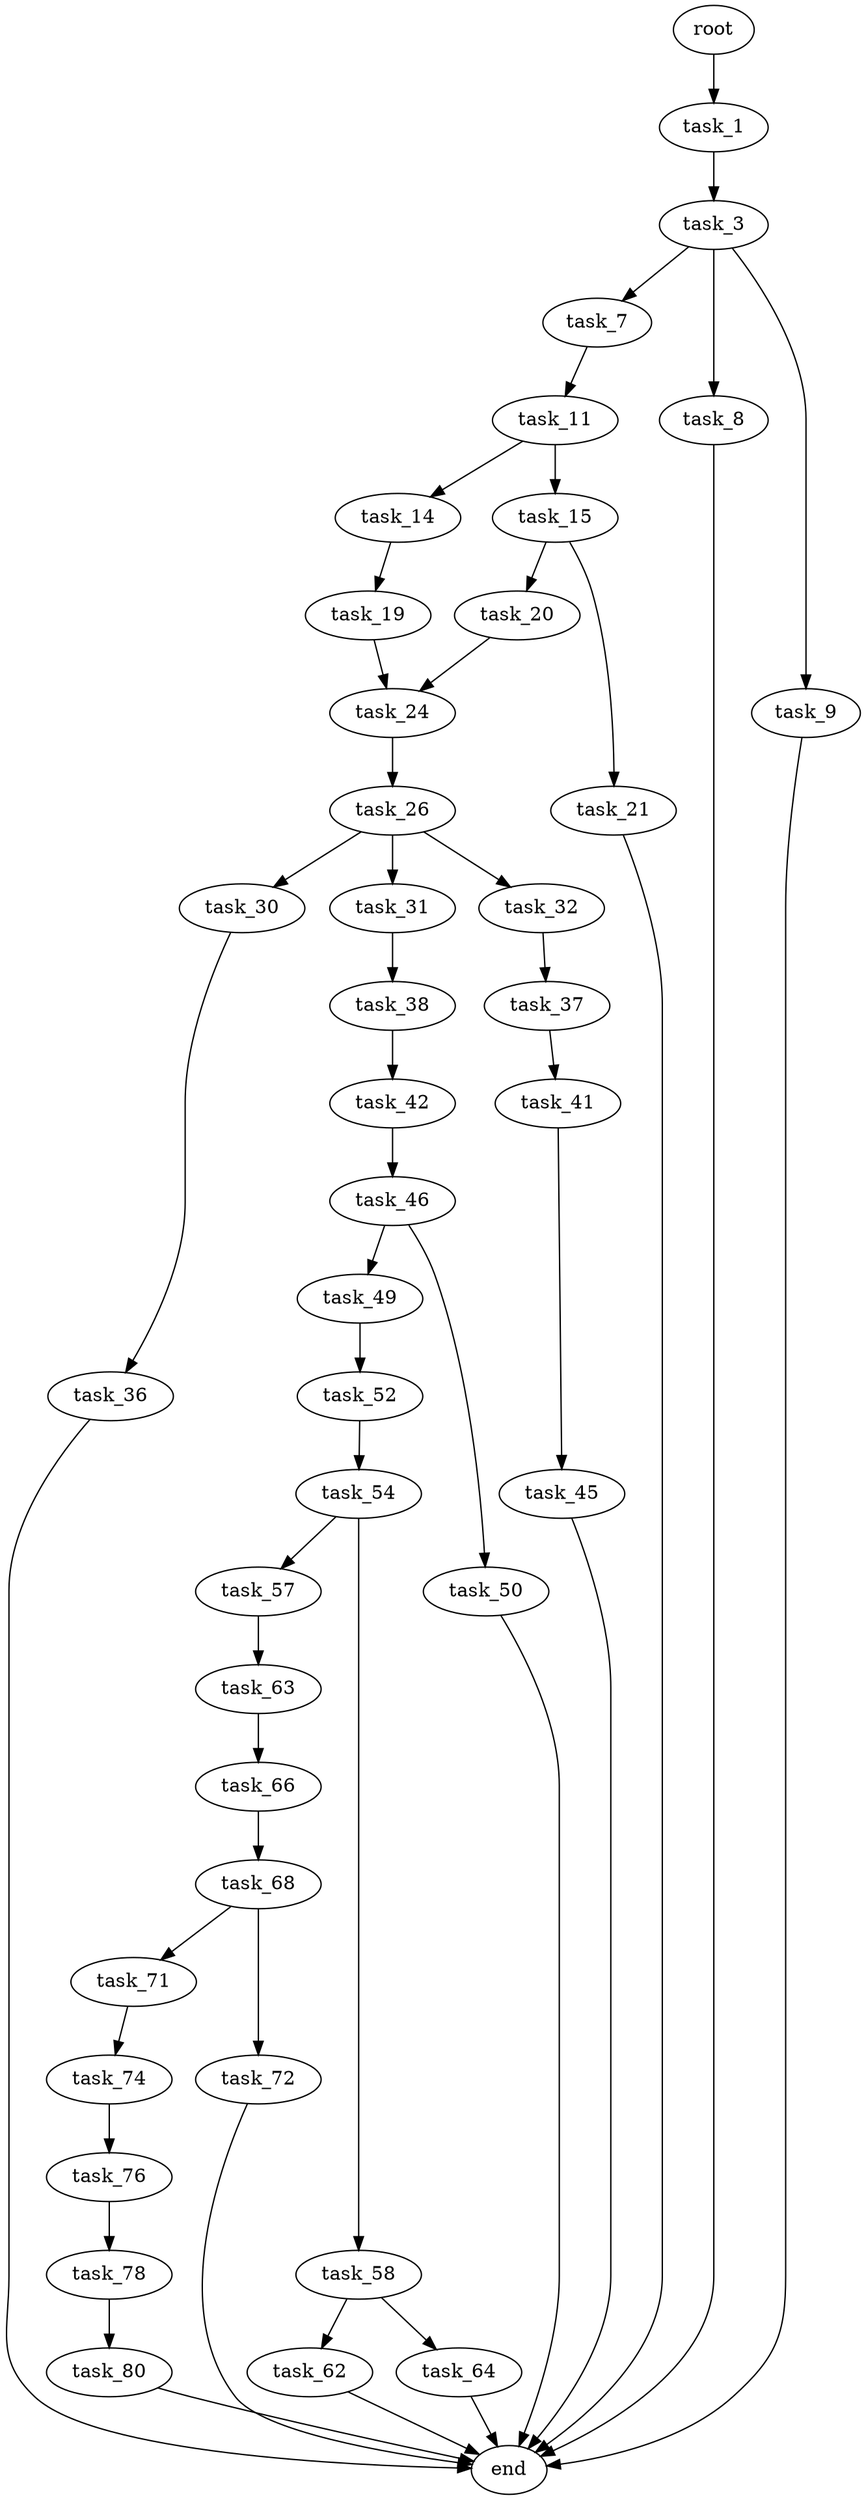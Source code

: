 digraph G {
  root [size="0.000000"];
  task_1 [size="231928233984.000000"];
  task_3 [size="912185952414.000000"];
  task_7 [size="108204868023.000000"];
  task_8 [size="8589934592.000000"];
  task_9 [size="1367698626980.000000"];
  task_11 [size="35108733806.000000"];
  end [size="0.000000"];
  task_14 [size="669620817771.000000"];
  task_15 [size="616007478736.000000"];
  task_19 [size="11364885297.000000"];
  task_20 [size="23031351409.000000"];
  task_21 [size="119319709344.000000"];
  task_24 [size="211903912130.000000"];
  task_26 [size="3245298825.000000"];
  task_30 [size="94962431478.000000"];
  task_31 [size="549755813888.000000"];
  task_32 [size="368293445632.000000"];
  task_36 [size="549755813888.000000"];
  task_38 [size="1058212582278.000000"];
  task_37 [size="368293445632.000000"];
  task_41 [size="1401512683.000000"];
  task_42 [size="471997409988.000000"];
  task_45 [size="353943810309.000000"];
  task_46 [size="1096145274067.000000"];
  task_49 [size="15909210618.000000"];
  task_50 [size="13008173200.000000"];
  task_52 [size="359106719809.000000"];
  task_54 [size="7661471252.000000"];
  task_57 [size="39837881897.000000"];
  task_58 [size="1312962255001.000000"];
  task_63 [size="28991029248.000000"];
  task_62 [size="368293445632.000000"];
  task_64 [size="19175472844.000000"];
  task_66 [size="68719476736.000000"];
  task_68 [size="8589934592.000000"];
  task_71 [size="549755813888.000000"];
  task_72 [size="4548489238.000000"];
  task_74 [size="8361818922.000000"];
  task_76 [size="1851498858.000000"];
  task_78 [size="19284570358.000000"];
  task_80 [size="162621052081.000000"];

  root -> task_1 [size="1.000000"];
  task_1 -> task_3 [size="301989888.000000"];
  task_3 -> task_7 [size="679477248.000000"];
  task_3 -> task_8 [size="679477248.000000"];
  task_3 -> task_9 [size="679477248.000000"];
  task_7 -> task_11 [size="301989888.000000"];
  task_8 -> end [size="1.000000"];
  task_9 -> end [size="1.000000"];
  task_11 -> task_14 [size="838860800.000000"];
  task_11 -> task_15 [size="838860800.000000"];
  task_14 -> task_19 [size="411041792.000000"];
  task_15 -> task_20 [size="536870912.000000"];
  task_15 -> task_21 [size="536870912.000000"];
  task_19 -> task_24 [size="209715200.000000"];
  task_20 -> task_24 [size="75497472.000000"];
  task_21 -> end [size="1.000000"];
  task_24 -> task_26 [size="411041792.000000"];
  task_26 -> task_30 [size="75497472.000000"];
  task_26 -> task_31 [size="75497472.000000"];
  task_26 -> task_32 [size="75497472.000000"];
  task_30 -> task_36 [size="75497472.000000"];
  task_31 -> task_38 [size="536870912.000000"];
  task_32 -> task_37 [size="411041792.000000"];
  task_36 -> end [size="1.000000"];
  task_38 -> task_42 [size="679477248.000000"];
  task_37 -> task_41 [size="411041792.000000"];
  task_41 -> task_45 [size="33554432.000000"];
  task_42 -> task_46 [size="536870912.000000"];
  task_45 -> end [size="1.000000"];
  task_46 -> task_49 [size="838860800.000000"];
  task_46 -> task_50 [size="838860800.000000"];
  task_49 -> task_52 [size="301989888.000000"];
  task_50 -> end [size="1.000000"];
  task_52 -> task_54 [size="301989888.000000"];
  task_54 -> task_57 [size="209715200.000000"];
  task_54 -> task_58 [size="209715200.000000"];
  task_57 -> task_63 [size="679477248.000000"];
  task_58 -> task_62 [size="838860800.000000"];
  task_58 -> task_64 [size="838860800.000000"];
  task_63 -> task_66 [size="75497472.000000"];
  task_62 -> end [size="1.000000"];
  task_64 -> end [size="1.000000"];
  task_66 -> task_68 [size="134217728.000000"];
  task_68 -> task_71 [size="33554432.000000"];
  task_68 -> task_72 [size="33554432.000000"];
  task_71 -> task_74 [size="536870912.000000"];
  task_72 -> end [size="1.000000"];
  task_74 -> task_76 [size="838860800.000000"];
  task_76 -> task_78 [size="75497472.000000"];
  task_78 -> task_80 [size="536870912.000000"];
  task_80 -> end [size="1.000000"];
}
